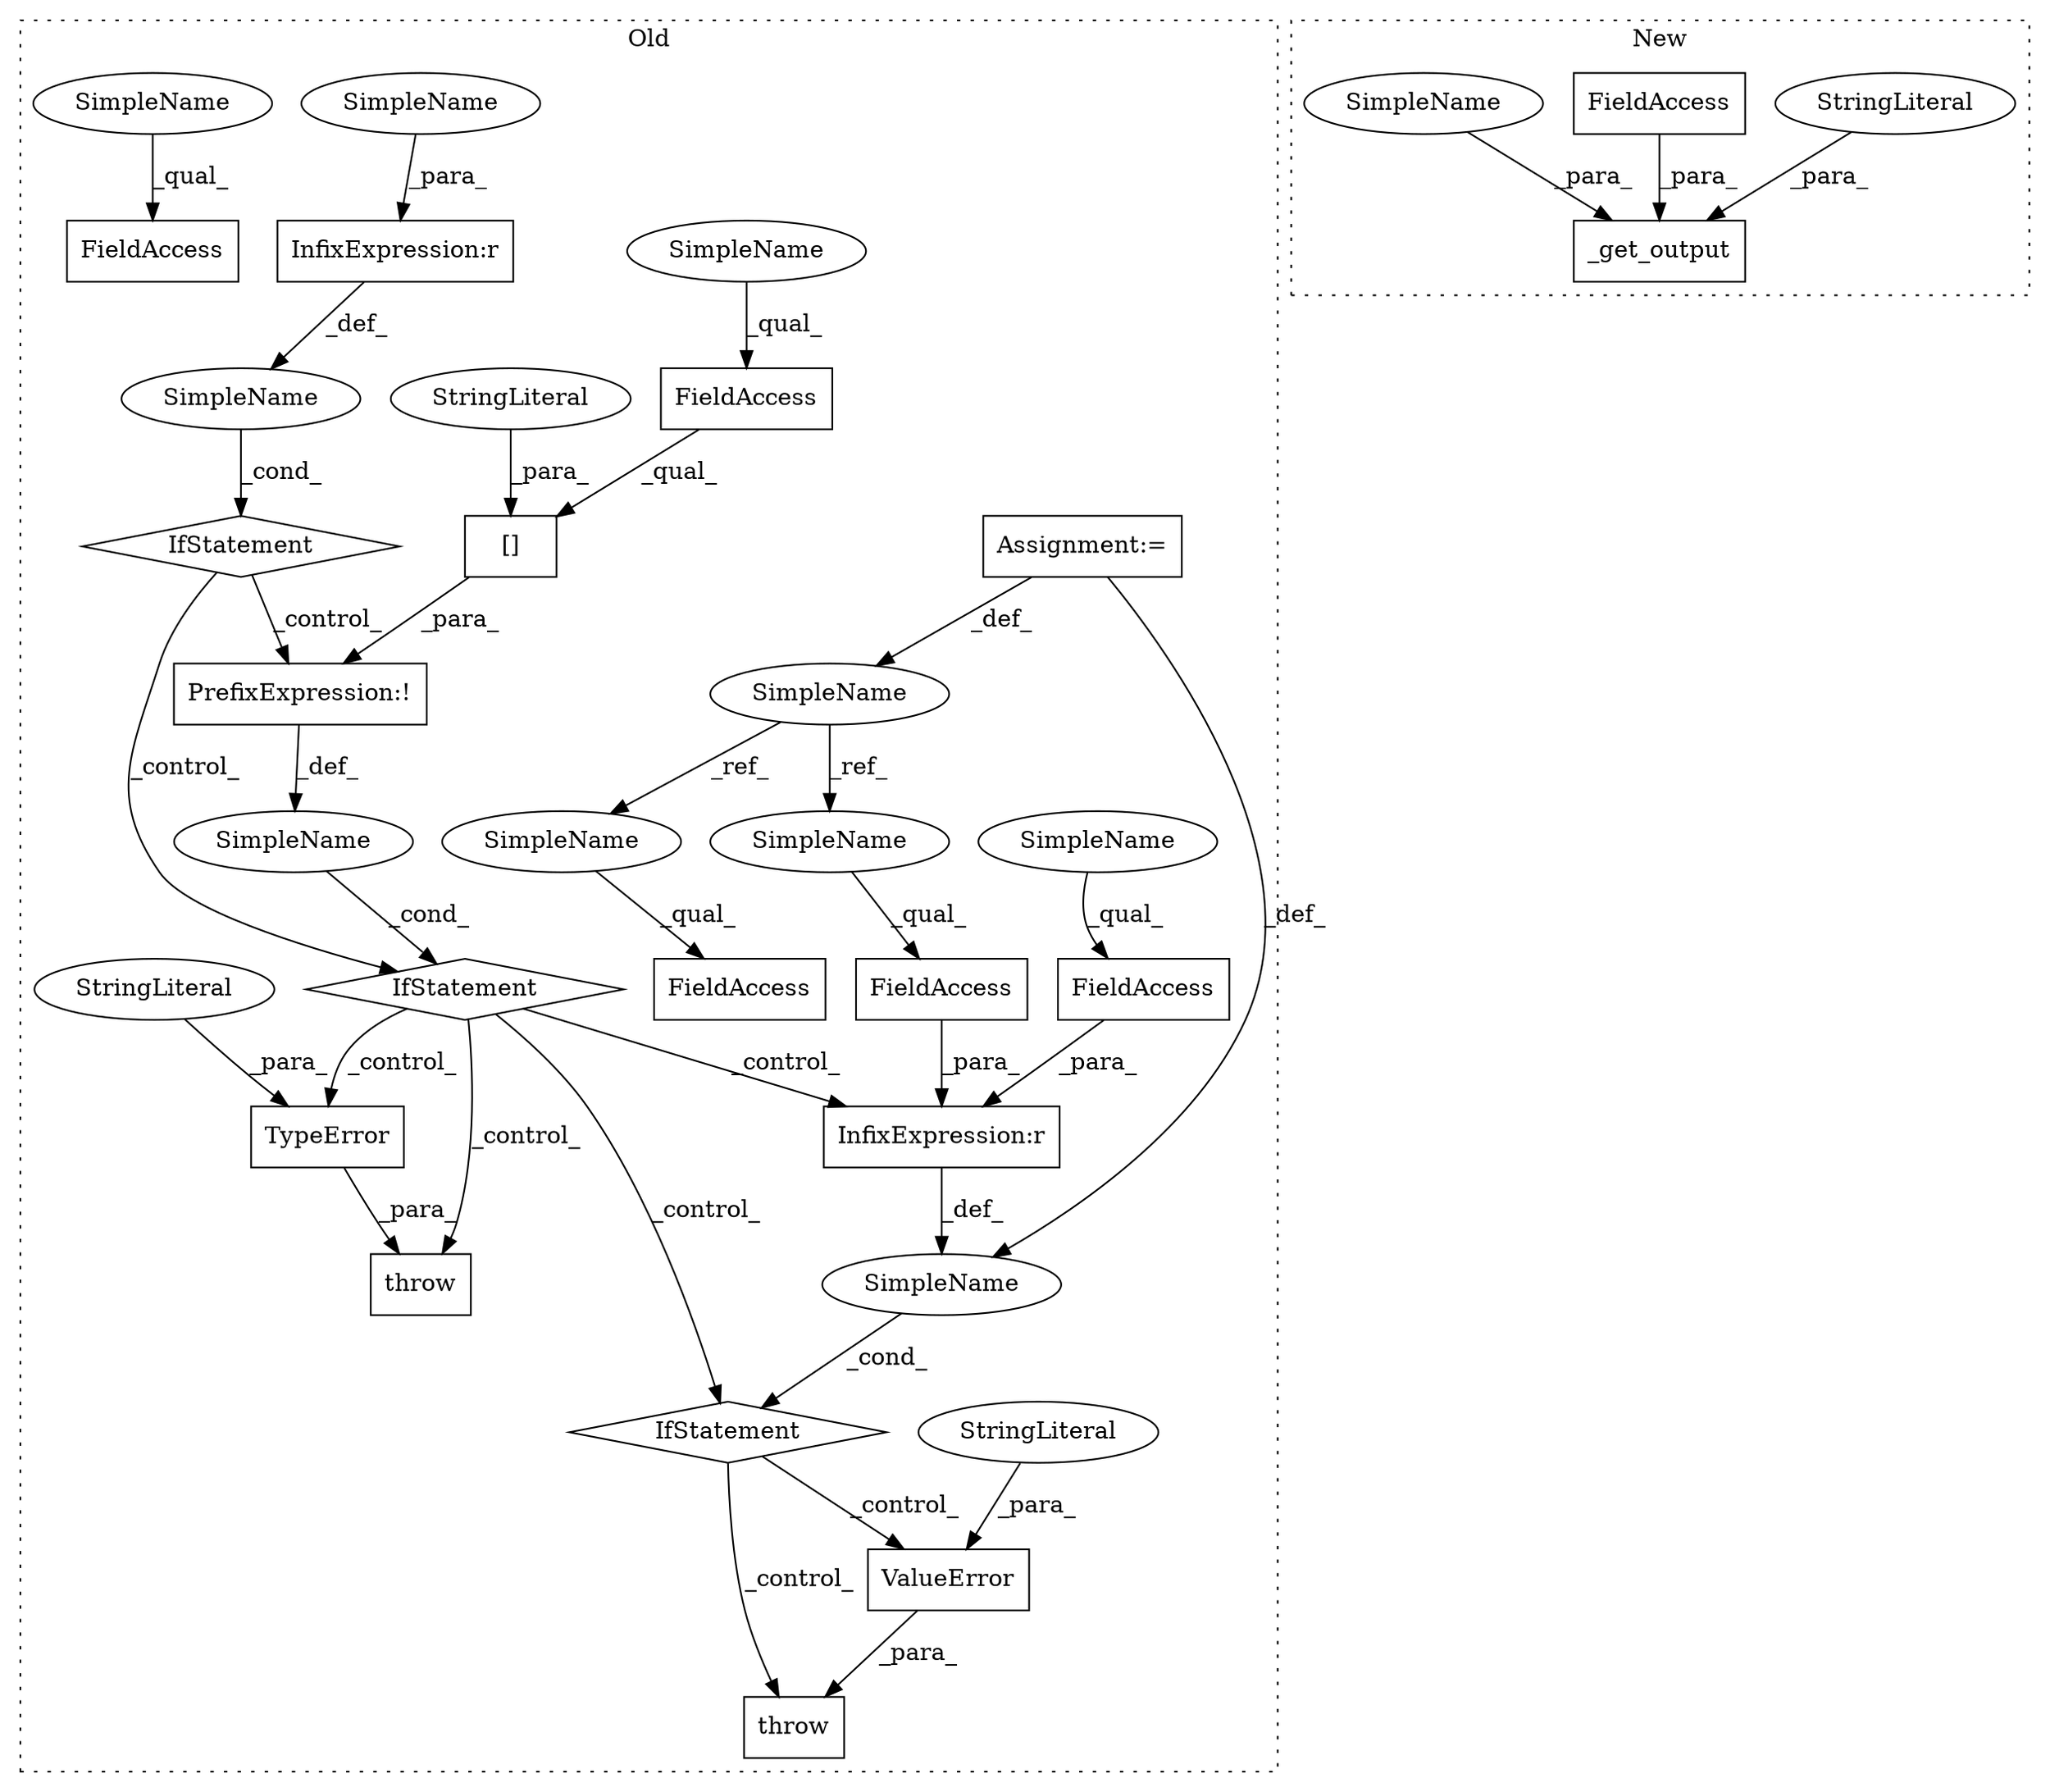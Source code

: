 digraph G {
subgraph cluster0 {
1 [label="TypeError" a="32" s="1975,2039" l="10,1" shape="box"];
3 [label="SimpleName" a="42" s="" l="" shape="ellipse"];
4 [label="throw" a="53" s="2101" l="6" shape="box"];
5 [label="PrefixExpression:!" a="38" s="1928" l="1" shape="box"];
6 [label="[]" a="2" s="1929,1956" l="13,1" shape="box"];
7 [label="SimpleName" a="42" s="" l="" shape="ellipse"];
8 [label="StringLiteral" a="45" s="1942" l="14" shape="ellipse"];
9 [label="StringLiteral" a="45" s="1985" l="54" shape="ellipse"];
11 [label="InfixExpression:r" a="27" s="2072" l="4" shape="box"];
12 [label="InfixExpression:r" a="27" s="1728" l="4" shape="box"];
13 [label="FieldAccess" a="22" s="2060" l="12" shape="box"];
14 [label="throw" a="53" s="1969" l="6" shape="box"];
15 [label="FieldAccess" a="22" s="2076" l="13" shape="box"];
16 [label="SimpleName" a="42" s="1646" l="7" shape="ellipse"];
17 [label="FieldAccess" a="22" s="1765" l="13" shape="box"];
18 [label="FieldAccess" a="22" s="1929" l="12" shape="box"];
20 [label="SimpleName" a="42" s="" l="" shape="ellipse"];
21 [label="IfStatement" a="25" s="2056,2089" l="4,2" shape="diamond"];
22 [label="FieldAccess" a="22" s="1810" l="12" shape="box"];
23 [label="IfStatement" a="25" s="1718,1736" l="4,2" shape="diamond"];
24 [label="ValueError" a="32" s="2107,2185" l="11,1" shape="box"];
25 [label="StringLiteral" a="45" s="2118" l="67" shape="ellipse"];
26 [label="IfStatement" a="25" s="1924,1957" l="4,2" shape="diamond"];
27 [label="Assignment:=" a="7" s="1646" l="7" shape="box"];
28 [label="SimpleName" a="42" s="1765" l="7" shape="ellipse"];
29 [label="SimpleName" a="42" s="2076" l="7" shape="ellipse"];
30 [label="SimpleName" a="42" s="2060" l="6" shape="ellipse"];
31 [label="SimpleName" a="42" s="1929" l="6" shape="ellipse"];
32 [label="SimpleName" a="42" s="1722" l="6" shape="ellipse"];
33 [label="SimpleName" a="42" s="1810" l="6" shape="ellipse"];
label = "Old";
style="dotted";
}
subgraph cluster1 {
2 [label="_get_output" a="32" s="972,1021" l="12,1" shape="box"];
10 [label="StringLiteral" a="45" s="999" l="17" shape="ellipse"];
19 [label="FieldAccess" a="22" s="984" l="7" shape="box"];
34 [label="SimpleName" a="42" s="992" l="6" shape="ellipse"];
label = "New";
style="dotted";
}
1 -> 14 [label="_para_"];
3 -> 26 [label="_cond_"];
5 -> 3 [label="_def_"];
6 -> 5 [label="_para_"];
7 -> 23 [label="_cond_"];
8 -> 6 [label="_para_"];
9 -> 1 [label="_para_"];
10 -> 2 [label="_para_"];
11 -> 20 [label="_def_"];
12 -> 7 [label="_def_"];
13 -> 11 [label="_para_"];
15 -> 11 [label="_para_"];
16 -> 28 [label="_ref_"];
16 -> 29 [label="_ref_"];
18 -> 6 [label="_qual_"];
19 -> 2 [label="_para_"];
20 -> 21 [label="_cond_"];
21 -> 4 [label="_control_"];
21 -> 24 [label="_control_"];
23 -> 26 [label="_control_"];
23 -> 5 [label="_control_"];
24 -> 4 [label="_para_"];
25 -> 24 [label="_para_"];
26 -> 14 [label="_control_"];
26 -> 11 [label="_control_"];
26 -> 21 [label="_control_"];
26 -> 1 [label="_control_"];
27 -> 20 [label="_def_"];
27 -> 16 [label="_def_"];
28 -> 17 [label="_qual_"];
29 -> 15 [label="_qual_"];
30 -> 13 [label="_qual_"];
31 -> 18 [label="_qual_"];
32 -> 12 [label="_para_"];
33 -> 22 [label="_qual_"];
34 -> 2 [label="_para_"];
}